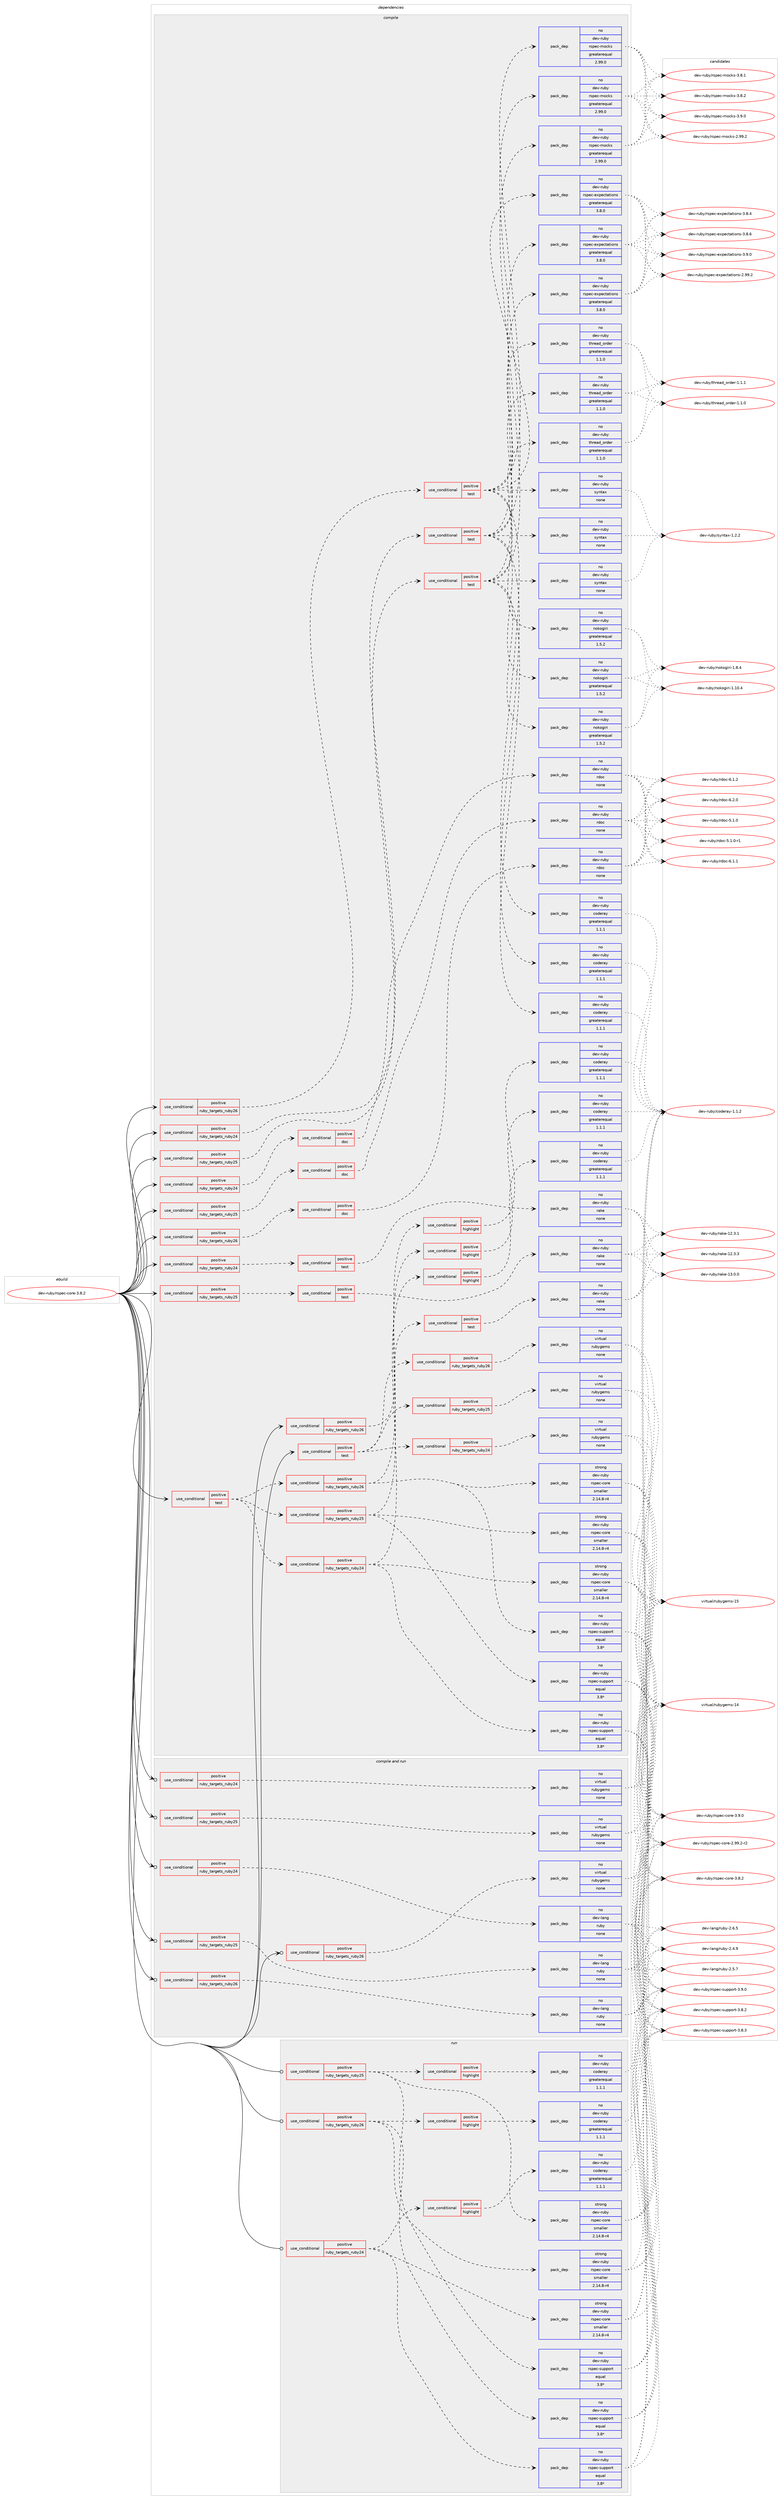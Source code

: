 digraph prolog {

# *************
# Graph options
# *************

newrank=true;
concentrate=true;
compound=true;
graph [rankdir=LR,fontname=Helvetica,fontsize=10,ranksep=1.5];#, ranksep=2.5, nodesep=0.2];
edge  [arrowhead=vee];
node  [fontname=Helvetica,fontsize=10];

# **********
# The ebuild
# **********

subgraph cluster_leftcol {
color=gray;
rank=same;
label=<<i>ebuild</i>>;
id [label="dev-ruby/rspec-core-3.8.2", color=red, width=4, href="../dev-ruby/rspec-core-3.8.2.svg"];
}

# ****************
# The dependencies
# ****************

subgraph cluster_midcol {
color=gray;
label=<<i>dependencies</i>>;
subgraph cluster_compile {
fillcolor="#eeeeee";
style=filled;
label=<<i>compile</i>>;
subgraph cond173990 {
dependency707825 [label=<<TABLE BORDER="0" CELLBORDER="1" CELLSPACING="0" CELLPADDING="4"><TR><TD ROWSPAN="3" CELLPADDING="10">use_conditional</TD></TR><TR><TD>positive</TD></TR><TR><TD>ruby_targets_ruby24</TD></TR></TABLE>>, shape=none, color=red];
subgraph cond173991 {
dependency707826 [label=<<TABLE BORDER="0" CELLBORDER="1" CELLSPACING="0" CELLPADDING="4"><TR><TD ROWSPAN="3" CELLPADDING="10">use_conditional</TD></TR><TR><TD>positive</TD></TR><TR><TD>doc</TD></TR></TABLE>>, shape=none, color=red];
subgraph pack521805 {
dependency707827 [label=<<TABLE BORDER="0" CELLBORDER="1" CELLSPACING="0" CELLPADDING="4" WIDTH="220"><TR><TD ROWSPAN="6" CELLPADDING="30">pack_dep</TD></TR><TR><TD WIDTH="110">no</TD></TR><TR><TD>dev-ruby</TD></TR><TR><TD>rdoc</TD></TR><TR><TD>none</TD></TR><TR><TD></TD></TR></TABLE>>, shape=none, color=blue];
}
dependency707826:e -> dependency707827:w [weight=20,style="dashed",arrowhead="vee"];
}
dependency707825:e -> dependency707826:w [weight=20,style="dashed",arrowhead="vee"];
}
id:e -> dependency707825:w [weight=20,style="solid",arrowhead="vee"];
subgraph cond173992 {
dependency707828 [label=<<TABLE BORDER="0" CELLBORDER="1" CELLSPACING="0" CELLPADDING="4"><TR><TD ROWSPAN="3" CELLPADDING="10">use_conditional</TD></TR><TR><TD>positive</TD></TR><TR><TD>ruby_targets_ruby24</TD></TR></TABLE>>, shape=none, color=red];
subgraph cond173993 {
dependency707829 [label=<<TABLE BORDER="0" CELLBORDER="1" CELLSPACING="0" CELLPADDING="4"><TR><TD ROWSPAN="3" CELLPADDING="10">use_conditional</TD></TR><TR><TD>positive</TD></TR><TR><TD>test</TD></TR></TABLE>>, shape=none, color=red];
subgraph pack521806 {
dependency707830 [label=<<TABLE BORDER="0" CELLBORDER="1" CELLSPACING="0" CELLPADDING="4" WIDTH="220"><TR><TD ROWSPAN="6" CELLPADDING="30">pack_dep</TD></TR><TR><TD WIDTH="110">no</TD></TR><TR><TD>dev-ruby</TD></TR><TR><TD>nokogiri</TD></TR><TR><TD>greaterequal</TD></TR><TR><TD>1.5.2</TD></TR></TABLE>>, shape=none, color=blue];
}
dependency707829:e -> dependency707830:w [weight=20,style="dashed",arrowhead="vee"];
subgraph pack521807 {
dependency707831 [label=<<TABLE BORDER="0" CELLBORDER="1" CELLSPACING="0" CELLPADDING="4" WIDTH="220"><TR><TD ROWSPAN="6" CELLPADDING="30">pack_dep</TD></TR><TR><TD WIDTH="110">no</TD></TR><TR><TD>dev-ruby</TD></TR><TR><TD>coderay</TD></TR><TR><TD>greaterequal</TD></TR><TR><TD>1.1.1</TD></TR></TABLE>>, shape=none, color=blue];
}
dependency707829:e -> dependency707831:w [weight=20,style="dashed",arrowhead="vee"];
subgraph pack521808 {
dependency707832 [label=<<TABLE BORDER="0" CELLBORDER="1" CELLSPACING="0" CELLPADDING="4" WIDTH="220"><TR><TD ROWSPAN="6" CELLPADDING="30">pack_dep</TD></TR><TR><TD WIDTH="110">no</TD></TR><TR><TD>dev-ruby</TD></TR><TR><TD>syntax</TD></TR><TR><TD>none</TD></TR><TR><TD></TD></TR></TABLE>>, shape=none, color=blue];
}
dependency707829:e -> dependency707832:w [weight=20,style="dashed",arrowhead="vee"];
subgraph pack521809 {
dependency707833 [label=<<TABLE BORDER="0" CELLBORDER="1" CELLSPACING="0" CELLPADDING="4" WIDTH="220"><TR><TD ROWSPAN="6" CELLPADDING="30">pack_dep</TD></TR><TR><TD WIDTH="110">no</TD></TR><TR><TD>dev-ruby</TD></TR><TR><TD>thread_order</TD></TR><TR><TD>greaterequal</TD></TR><TR><TD>1.1.0</TD></TR></TABLE>>, shape=none, color=blue];
}
dependency707829:e -> dependency707833:w [weight=20,style="dashed",arrowhead="vee"];
subgraph pack521810 {
dependency707834 [label=<<TABLE BORDER="0" CELLBORDER="1" CELLSPACING="0" CELLPADDING="4" WIDTH="220"><TR><TD ROWSPAN="6" CELLPADDING="30">pack_dep</TD></TR><TR><TD WIDTH="110">no</TD></TR><TR><TD>dev-ruby</TD></TR><TR><TD>rspec-expectations</TD></TR><TR><TD>greaterequal</TD></TR><TR><TD>3.8.0</TD></TR></TABLE>>, shape=none, color=blue];
}
dependency707829:e -> dependency707834:w [weight=20,style="dashed",arrowhead="vee"];
subgraph pack521811 {
dependency707835 [label=<<TABLE BORDER="0" CELLBORDER="1" CELLSPACING="0" CELLPADDING="4" WIDTH="220"><TR><TD ROWSPAN="6" CELLPADDING="30">pack_dep</TD></TR><TR><TD WIDTH="110">no</TD></TR><TR><TD>dev-ruby</TD></TR><TR><TD>rspec-mocks</TD></TR><TR><TD>greaterequal</TD></TR><TR><TD>2.99.0</TD></TR></TABLE>>, shape=none, color=blue];
}
dependency707829:e -> dependency707835:w [weight=20,style="dashed",arrowhead="vee"];
}
dependency707828:e -> dependency707829:w [weight=20,style="dashed",arrowhead="vee"];
}
id:e -> dependency707828:w [weight=20,style="solid",arrowhead="vee"];
subgraph cond173994 {
dependency707836 [label=<<TABLE BORDER="0" CELLBORDER="1" CELLSPACING="0" CELLPADDING="4"><TR><TD ROWSPAN="3" CELLPADDING="10">use_conditional</TD></TR><TR><TD>positive</TD></TR><TR><TD>ruby_targets_ruby24</TD></TR></TABLE>>, shape=none, color=red];
subgraph cond173995 {
dependency707837 [label=<<TABLE BORDER="0" CELLBORDER="1" CELLSPACING="0" CELLPADDING="4"><TR><TD ROWSPAN="3" CELLPADDING="10">use_conditional</TD></TR><TR><TD>positive</TD></TR><TR><TD>test</TD></TR></TABLE>>, shape=none, color=red];
subgraph pack521812 {
dependency707838 [label=<<TABLE BORDER="0" CELLBORDER="1" CELLSPACING="0" CELLPADDING="4" WIDTH="220"><TR><TD ROWSPAN="6" CELLPADDING="30">pack_dep</TD></TR><TR><TD WIDTH="110">no</TD></TR><TR><TD>dev-ruby</TD></TR><TR><TD>rake</TD></TR><TR><TD>none</TD></TR><TR><TD></TD></TR></TABLE>>, shape=none, color=blue];
}
dependency707837:e -> dependency707838:w [weight=20,style="dashed",arrowhead="vee"];
}
dependency707836:e -> dependency707837:w [weight=20,style="dashed",arrowhead="vee"];
}
id:e -> dependency707836:w [weight=20,style="solid",arrowhead="vee"];
subgraph cond173996 {
dependency707839 [label=<<TABLE BORDER="0" CELLBORDER="1" CELLSPACING="0" CELLPADDING="4"><TR><TD ROWSPAN="3" CELLPADDING="10">use_conditional</TD></TR><TR><TD>positive</TD></TR><TR><TD>ruby_targets_ruby25</TD></TR></TABLE>>, shape=none, color=red];
subgraph cond173997 {
dependency707840 [label=<<TABLE BORDER="0" CELLBORDER="1" CELLSPACING="0" CELLPADDING="4"><TR><TD ROWSPAN="3" CELLPADDING="10">use_conditional</TD></TR><TR><TD>positive</TD></TR><TR><TD>doc</TD></TR></TABLE>>, shape=none, color=red];
subgraph pack521813 {
dependency707841 [label=<<TABLE BORDER="0" CELLBORDER="1" CELLSPACING="0" CELLPADDING="4" WIDTH="220"><TR><TD ROWSPAN="6" CELLPADDING="30">pack_dep</TD></TR><TR><TD WIDTH="110">no</TD></TR><TR><TD>dev-ruby</TD></TR><TR><TD>rdoc</TD></TR><TR><TD>none</TD></TR><TR><TD></TD></TR></TABLE>>, shape=none, color=blue];
}
dependency707840:e -> dependency707841:w [weight=20,style="dashed",arrowhead="vee"];
}
dependency707839:e -> dependency707840:w [weight=20,style="dashed",arrowhead="vee"];
}
id:e -> dependency707839:w [weight=20,style="solid",arrowhead="vee"];
subgraph cond173998 {
dependency707842 [label=<<TABLE BORDER="0" CELLBORDER="1" CELLSPACING="0" CELLPADDING="4"><TR><TD ROWSPAN="3" CELLPADDING="10">use_conditional</TD></TR><TR><TD>positive</TD></TR><TR><TD>ruby_targets_ruby25</TD></TR></TABLE>>, shape=none, color=red];
subgraph cond173999 {
dependency707843 [label=<<TABLE BORDER="0" CELLBORDER="1" CELLSPACING="0" CELLPADDING="4"><TR><TD ROWSPAN="3" CELLPADDING="10">use_conditional</TD></TR><TR><TD>positive</TD></TR><TR><TD>test</TD></TR></TABLE>>, shape=none, color=red];
subgraph pack521814 {
dependency707844 [label=<<TABLE BORDER="0" CELLBORDER="1" CELLSPACING="0" CELLPADDING="4" WIDTH="220"><TR><TD ROWSPAN="6" CELLPADDING="30">pack_dep</TD></TR><TR><TD WIDTH="110">no</TD></TR><TR><TD>dev-ruby</TD></TR><TR><TD>nokogiri</TD></TR><TR><TD>greaterequal</TD></TR><TR><TD>1.5.2</TD></TR></TABLE>>, shape=none, color=blue];
}
dependency707843:e -> dependency707844:w [weight=20,style="dashed",arrowhead="vee"];
subgraph pack521815 {
dependency707845 [label=<<TABLE BORDER="0" CELLBORDER="1" CELLSPACING="0" CELLPADDING="4" WIDTH="220"><TR><TD ROWSPAN="6" CELLPADDING="30">pack_dep</TD></TR><TR><TD WIDTH="110">no</TD></TR><TR><TD>dev-ruby</TD></TR><TR><TD>coderay</TD></TR><TR><TD>greaterequal</TD></TR><TR><TD>1.1.1</TD></TR></TABLE>>, shape=none, color=blue];
}
dependency707843:e -> dependency707845:w [weight=20,style="dashed",arrowhead="vee"];
subgraph pack521816 {
dependency707846 [label=<<TABLE BORDER="0" CELLBORDER="1" CELLSPACING="0" CELLPADDING="4" WIDTH="220"><TR><TD ROWSPAN="6" CELLPADDING="30">pack_dep</TD></TR><TR><TD WIDTH="110">no</TD></TR><TR><TD>dev-ruby</TD></TR><TR><TD>syntax</TD></TR><TR><TD>none</TD></TR><TR><TD></TD></TR></TABLE>>, shape=none, color=blue];
}
dependency707843:e -> dependency707846:w [weight=20,style="dashed",arrowhead="vee"];
subgraph pack521817 {
dependency707847 [label=<<TABLE BORDER="0" CELLBORDER="1" CELLSPACING="0" CELLPADDING="4" WIDTH="220"><TR><TD ROWSPAN="6" CELLPADDING="30">pack_dep</TD></TR><TR><TD WIDTH="110">no</TD></TR><TR><TD>dev-ruby</TD></TR><TR><TD>thread_order</TD></TR><TR><TD>greaterequal</TD></TR><TR><TD>1.1.0</TD></TR></TABLE>>, shape=none, color=blue];
}
dependency707843:e -> dependency707847:w [weight=20,style="dashed",arrowhead="vee"];
subgraph pack521818 {
dependency707848 [label=<<TABLE BORDER="0" CELLBORDER="1" CELLSPACING="0" CELLPADDING="4" WIDTH="220"><TR><TD ROWSPAN="6" CELLPADDING="30">pack_dep</TD></TR><TR><TD WIDTH="110">no</TD></TR><TR><TD>dev-ruby</TD></TR><TR><TD>rspec-expectations</TD></TR><TR><TD>greaterequal</TD></TR><TR><TD>3.8.0</TD></TR></TABLE>>, shape=none, color=blue];
}
dependency707843:e -> dependency707848:w [weight=20,style="dashed",arrowhead="vee"];
subgraph pack521819 {
dependency707849 [label=<<TABLE BORDER="0" CELLBORDER="1" CELLSPACING="0" CELLPADDING="4" WIDTH="220"><TR><TD ROWSPAN="6" CELLPADDING="30">pack_dep</TD></TR><TR><TD WIDTH="110">no</TD></TR><TR><TD>dev-ruby</TD></TR><TR><TD>rspec-mocks</TD></TR><TR><TD>greaterequal</TD></TR><TR><TD>2.99.0</TD></TR></TABLE>>, shape=none, color=blue];
}
dependency707843:e -> dependency707849:w [weight=20,style="dashed",arrowhead="vee"];
}
dependency707842:e -> dependency707843:w [weight=20,style="dashed",arrowhead="vee"];
}
id:e -> dependency707842:w [weight=20,style="solid",arrowhead="vee"];
subgraph cond174000 {
dependency707850 [label=<<TABLE BORDER="0" CELLBORDER="1" CELLSPACING="0" CELLPADDING="4"><TR><TD ROWSPAN="3" CELLPADDING="10">use_conditional</TD></TR><TR><TD>positive</TD></TR><TR><TD>ruby_targets_ruby25</TD></TR></TABLE>>, shape=none, color=red];
subgraph cond174001 {
dependency707851 [label=<<TABLE BORDER="0" CELLBORDER="1" CELLSPACING="0" CELLPADDING="4"><TR><TD ROWSPAN="3" CELLPADDING="10">use_conditional</TD></TR><TR><TD>positive</TD></TR><TR><TD>test</TD></TR></TABLE>>, shape=none, color=red];
subgraph pack521820 {
dependency707852 [label=<<TABLE BORDER="0" CELLBORDER="1" CELLSPACING="0" CELLPADDING="4" WIDTH="220"><TR><TD ROWSPAN="6" CELLPADDING="30">pack_dep</TD></TR><TR><TD WIDTH="110">no</TD></TR><TR><TD>dev-ruby</TD></TR><TR><TD>rake</TD></TR><TR><TD>none</TD></TR><TR><TD></TD></TR></TABLE>>, shape=none, color=blue];
}
dependency707851:e -> dependency707852:w [weight=20,style="dashed",arrowhead="vee"];
}
dependency707850:e -> dependency707851:w [weight=20,style="dashed",arrowhead="vee"];
}
id:e -> dependency707850:w [weight=20,style="solid",arrowhead="vee"];
subgraph cond174002 {
dependency707853 [label=<<TABLE BORDER="0" CELLBORDER="1" CELLSPACING="0" CELLPADDING="4"><TR><TD ROWSPAN="3" CELLPADDING="10">use_conditional</TD></TR><TR><TD>positive</TD></TR><TR><TD>ruby_targets_ruby26</TD></TR></TABLE>>, shape=none, color=red];
subgraph cond174003 {
dependency707854 [label=<<TABLE BORDER="0" CELLBORDER="1" CELLSPACING="0" CELLPADDING="4"><TR><TD ROWSPAN="3" CELLPADDING="10">use_conditional</TD></TR><TR><TD>positive</TD></TR><TR><TD>doc</TD></TR></TABLE>>, shape=none, color=red];
subgraph pack521821 {
dependency707855 [label=<<TABLE BORDER="0" CELLBORDER="1" CELLSPACING="0" CELLPADDING="4" WIDTH="220"><TR><TD ROWSPAN="6" CELLPADDING="30">pack_dep</TD></TR><TR><TD WIDTH="110">no</TD></TR><TR><TD>dev-ruby</TD></TR><TR><TD>rdoc</TD></TR><TR><TD>none</TD></TR><TR><TD></TD></TR></TABLE>>, shape=none, color=blue];
}
dependency707854:e -> dependency707855:w [weight=20,style="dashed",arrowhead="vee"];
}
dependency707853:e -> dependency707854:w [weight=20,style="dashed",arrowhead="vee"];
}
id:e -> dependency707853:w [weight=20,style="solid",arrowhead="vee"];
subgraph cond174004 {
dependency707856 [label=<<TABLE BORDER="0" CELLBORDER="1" CELLSPACING="0" CELLPADDING="4"><TR><TD ROWSPAN="3" CELLPADDING="10">use_conditional</TD></TR><TR><TD>positive</TD></TR><TR><TD>ruby_targets_ruby26</TD></TR></TABLE>>, shape=none, color=red];
subgraph cond174005 {
dependency707857 [label=<<TABLE BORDER="0" CELLBORDER="1" CELLSPACING="0" CELLPADDING="4"><TR><TD ROWSPAN="3" CELLPADDING="10">use_conditional</TD></TR><TR><TD>positive</TD></TR><TR><TD>test</TD></TR></TABLE>>, shape=none, color=red];
subgraph pack521822 {
dependency707858 [label=<<TABLE BORDER="0" CELLBORDER="1" CELLSPACING="0" CELLPADDING="4" WIDTH="220"><TR><TD ROWSPAN="6" CELLPADDING="30">pack_dep</TD></TR><TR><TD WIDTH="110">no</TD></TR><TR><TD>dev-ruby</TD></TR><TR><TD>nokogiri</TD></TR><TR><TD>greaterequal</TD></TR><TR><TD>1.5.2</TD></TR></TABLE>>, shape=none, color=blue];
}
dependency707857:e -> dependency707858:w [weight=20,style="dashed",arrowhead="vee"];
subgraph pack521823 {
dependency707859 [label=<<TABLE BORDER="0" CELLBORDER="1" CELLSPACING="0" CELLPADDING="4" WIDTH="220"><TR><TD ROWSPAN="6" CELLPADDING="30">pack_dep</TD></TR><TR><TD WIDTH="110">no</TD></TR><TR><TD>dev-ruby</TD></TR><TR><TD>coderay</TD></TR><TR><TD>greaterequal</TD></TR><TR><TD>1.1.1</TD></TR></TABLE>>, shape=none, color=blue];
}
dependency707857:e -> dependency707859:w [weight=20,style="dashed",arrowhead="vee"];
subgraph pack521824 {
dependency707860 [label=<<TABLE BORDER="0" CELLBORDER="1" CELLSPACING="0" CELLPADDING="4" WIDTH="220"><TR><TD ROWSPAN="6" CELLPADDING="30">pack_dep</TD></TR><TR><TD WIDTH="110">no</TD></TR><TR><TD>dev-ruby</TD></TR><TR><TD>syntax</TD></TR><TR><TD>none</TD></TR><TR><TD></TD></TR></TABLE>>, shape=none, color=blue];
}
dependency707857:e -> dependency707860:w [weight=20,style="dashed",arrowhead="vee"];
subgraph pack521825 {
dependency707861 [label=<<TABLE BORDER="0" CELLBORDER="1" CELLSPACING="0" CELLPADDING="4" WIDTH="220"><TR><TD ROWSPAN="6" CELLPADDING="30">pack_dep</TD></TR><TR><TD WIDTH="110">no</TD></TR><TR><TD>dev-ruby</TD></TR><TR><TD>thread_order</TD></TR><TR><TD>greaterequal</TD></TR><TR><TD>1.1.0</TD></TR></TABLE>>, shape=none, color=blue];
}
dependency707857:e -> dependency707861:w [weight=20,style="dashed",arrowhead="vee"];
subgraph pack521826 {
dependency707862 [label=<<TABLE BORDER="0" CELLBORDER="1" CELLSPACING="0" CELLPADDING="4" WIDTH="220"><TR><TD ROWSPAN="6" CELLPADDING="30">pack_dep</TD></TR><TR><TD WIDTH="110">no</TD></TR><TR><TD>dev-ruby</TD></TR><TR><TD>rspec-expectations</TD></TR><TR><TD>greaterequal</TD></TR><TR><TD>3.8.0</TD></TR></TABLE>>, shape=none, color=blue];
}
dependency707857:e -> dependency707862:w [weight=20,style="dashed",arrowhead="vee"];
subgraph pack521827 {
dependency707863 [label=<<TABLE BORDER="0" CELLBORDER="1" CELLSPACING="0" CELLPADDING="4" WIDTH="220"><TR><TD ROWSPAN="6" CELLPADDING="30">pack_dep</TD></TR><TR><TD WIDTH="110">no</TD></TR><TR><TD>dev-ruby</TD></TR><TR><TD>rspec-mocks</TD></TR><TR><TD>greaterequal</TD></TR><TR><TD>2.99.0</TD></TR></TABLE>>, shape=none, color=blue];
}
dependency707857:e -> dependency707863:w [weight=20,style="dashed",arrowhead="vee"];
}
dependency707856:e -> dependency707857:w [weight=20,style="dashed",arrowhead="vee"];
}
id:e -> dependency707856:w [weight=20,style="solid",arrowhead="vee"];
subgraph cond174006 {
dependency707864 [label=<<TABLE BORDER="0" CELLBORDER="1" CELLSPACING="0" CELLPADDING="4"><TR><TD ROWSPAN="3" CELLPADDING="10">use_conditional</TD></TR><TR><TD>positive</TD></TR><TR><TD>ruby_targets_ruby26</TD></TR></TABLE>>, shape=none, color=red];
subgraph cond174007 {
dependency707865 [label=<<TABLE BORDER="0" CELLBORDER="1" CELLSPACING="0" CELLPADDING="4"><TR><TD ROWSPAN="3" CELLPADDING="10">use_conditional</TD></TR><TR><TD>positive</TD></TR><TR><TD>test</TD></TR></TABLE>>, shape=none, color=red];
subgraph pack521828 {
dependency707866 [label=<<TABLE BORDER="0" CELLBORDER="1" CELLSPACING="0" CELLPADDING="4" WIDTH="220"><TR><TD ROWSPAN="6" CELLPADDING="30">pack_dep</TD></TR><TR><TD WIDTH="110">no</TD></TR><TR><TD>dev-ruby</TD></TR><TR><TD>rake</TD></TR><TR><TD>none</TD></TR><TR><TD></TD></TR></TABLE>>, shape=none, color=blue];
}
dependency707865:e -> dependency707866:w [weight=20,style="dashed",arrowhead="vee"];
}
dependency707864:e -> dependency707865:w [weight=20,style="dashed",arrowhead="vee"];
}
id:e -> dependency707864:w [weight=20,style="solid",arrowhead="vee"];
subgraph cond174008 {
dependency707867 [label=<<TABLE BORDER="0" CELLBORDER="1" CELLSPACING="0" CELLPADDING="4"><TR><TD ROWSPAN="3" CELLPADDING="10">use_conditional</TD></TR><TR><TD>positive</TD></TR><TR><TD>test</TD></TR></TABLE>>, shape=none, color=red];
subgraph cond174009 {
dependency707868 [label=<<TABLE BORDER="0" CELLBORDER="1" CELLSPACING="0" CELLPADDING="4"><TR><TD ROWSPAN="3" CELLPADDING="10">use_conditional</TD></TR><TR><TD>positive</TD></TR><TR><TD>ruby_targets_ruby24</TD></TR></TABLE>>, shape=none, color=red];
subgraph pack521829 {
dependency707869 [label=<<TABLE BORDER="0" CELLBORDER="1" CELLSPACING="0" CELLPADDING="4" WIDTH="220"><TR><TD ROWSPAN="6" CELLPADDING="30">pack_dep</TD></TR><TR><TD WIDTH="110">no</TD></TR><TR><TD>dev-ruby</TD></TR><TR><TD>rspec-support</TD></TR><TR><TD>equal</TD></TR><TR><TD>3.8*</TD></TR></TABLE>>, shape=none, color=blue];
}
dependency707868:e -> dependency707869:w [weight=20,style="dashed",arrowhead="vee"];
subgraph pack521830 {
dependency707870 [label=<<TABLE BORDER="0" CELLBORDER="1" CELLSPACING="0" CELLPADDING="4" WIDTH="220"><TR><TD ROWSPAN="6" CELLPADDING="30">pack_dep</TD></TR><TR><TD WIDTH="110">strong</TD></TR><TR><TD>dev-ruby</TD></TR><TR><TD>rspec-core</TD></TR><TR><TD>smaller</TD></TR><TR><TD>2.14.8-r4</TD></TR></TABLE>>, shape=none, color=blue];
}
dependency707868:e -> dependency707870:w [weight=20,style="dashed",arrowhead="vee"];
subgraph cond174010 {
dependency707871 [label=<<TABLE BORDER="0" CELLBORDER="1" CELLSPACING="0" CELLPADDING="4"><TR><TD ROWSPAN="3" CELLPADDING="10">use_conditional</TD></TR><TR><TD>positive</TD></TR><TR><TD>highlight</TD></TR></TABLE>>, shape=none, color=red];
subgraph pack521831 {
dependency707872 [label=<<TABLE BORDER="0" CELLBORDER="1" CELLSPACING="0" CELLPADDING="4" WIDTH="220"><TR><TD ROWSPAN="6" CELLPADDING="30">pack_dep</TD></TR><TR><TD WIDTH="110">no</TD></TR><TR><TD>dev-ruby</TD></TR><TR><TD>coderay</TD></TR><TR><TD>greaterequal</TD></TR><TR><TD>1.1.1</TD></TR></TABLE>>, shape=none, color=blue];
}
dependency707871:e -> dependency707872:w [weight=20,style="dashed",arrowhead="vee"];
}
dependency707868:e -> dependency707871:w [weight=20,style="dashed",arrowhead="vee"];
}
dependency707867:e -> dependency707868:w [weight=20,style="dashed",arrowhead="vee"];
subgraph cond174011 {
dependency707873 [label=<<TABLE BORDER="0" CELLBORDER="1" CELLSPACING="0" CELLPADDING="4"><TR><TD ROWSPAN="3" CELLPADDING="10">use_conditional</TD></TR><TR><TD>positive</TD></TR><TR><TD>ruby_targets_ruby25</TD></TR></TABLE>>, shape=none, color=red];
subgraph pack521832 {
dependency707874 [label=<<TABLE BORDER="0" CELLBORDER="1" CELLSPACING="0" CELLPADDING="4" WIDTH="220"><TR><TD ROWSPAN="6" CELLPADDING="30">pack_dep</TD></TR><TR><TD WIDTH="110">no</TD></TR><TR><TD>dev-ruby</TD></TR><TR><TD>rspec-support</TD></TR><TR><TD>equal</TD></TR><TR><TD>3.8*</TD></TR></TABLE>>, shape=none, color=blue];
}
dependency707873:e -> dependency707874:w [weight=20,style="dashed",arrowhead="vee"];
subgraph pack521833 {
dependency707875 [label=<<TABLE BORDER="0" CELLBORDER="1" CELLSPACING="0" CELLPADDING="4" WIDTH="220"><TR><TD ROWSPAN="6" CELLPADDING="30">pack_dep</TD></TR><TR><TD WIDTH="110">strong</TD></TR><TR><TD>dev-ruby</TD></TR><TR><TD>rspec-core</TD></TR><TR><TD>smaller</TD></TR><TR><TD>2.14.8-r4</TD></TR></TABLE>>, shape=none, color=blue];
}
dependency707873:e -> dependency707875:w [weight=20,style="dashed",arrowhead="vee"];
subgraph cond174012 {
dependency707876 [label=<<TABLE BORDER="0" CELLBORDER="1" CELLSPACING="0" CELLPADDING="4"><TR><TD ROWSPAN="3" CELLPADDING="10">use_conditional</TD></TR><TR><TD>positive</TD></TR><TR><TD>highlight</TD></TR></TABLE>>, shape=none, color=red];
subgraph pack521834 {
dependency707877 [label=<<TABLE BORDER="0" CELLBORDER="1" CELLSPACING="0" CELLPADDING="4" WIDTH="220"><TR><TD ROWSPAN="6" CELLPADDING="30">pack_dep</TD></TR><TR><TD WIDTH="110">no</TD></TR><TR><TD>dev-ruby</TD></TR><TR><TD>coderay</TD></TR><TR><TD>greaterequal</TD></TR><TR><TD>1.1.1</TD></TR></TABLE>>, shape=none, color=blue];
}
dependency707876:e -> dependency707877:w [weight=20,style="dashed",arrowhead="vee"];
}
dependency707873:e -> dependency707876:w [weight=20,style="dashed",arrowhead="vee"];
}
dependency707867:e -> dependency707873:w [weight=20,style="dashed",arrowhead="vee"];
subgraph cond174013 {
dependency707878 [label=<<TABLE BORDER="0" CELLBORDER="1" CELLSPACING="0" CELLPADDING="4"><TR><TD ROWSPAN="3" CELLPADDING="10">use_conditional</TD></TR><TR><TD>positive</TD></TR><TR><TD>ruby_targets_ruby26</TD></TR></TABLE>>, shape=none, color=red];
subgraph pack521835 {
dependency707879 [label=<<TABLE BORDER="0" CELLBORDER="1" CELLSPACING="0" CELLPADDING="4" WIDTH="220"><TR><TD ROWSPAN="6" CELLPADDING="30">pack_dep</TD></TR><TR><TD WIDTH="110">no</TD></TR><TR><TD>dev-ruby</TD></TR><TR><TD>rspec-support</TD></TR><TR><TD>equal</TD></TR><TR><TD>3.8*</TD></TR></TABLE>>, shape=none, color=blue];
}
dependency707878:e -> dependency707879:w [weight=20,style="dashed",arrowhead="vee"];
subgraph pack521836 {
dependency707880 [label=<<TABLE BORDER="0" CELLBORDER="1" CELLSPACING="0" CELLPADDING="4" WIDTH="220"><TR><TD ROWSPAN="6" CELLPADDING="30">pack_dep</TD></TR><TR><TD WIDTH="110">strong</TD></TR><TR><TD>dev-ruby</TD></TR><TR><TD>rspec-core</TD></TR><TR><TD>smaller</TD></TR><TR><TD>2.14.8-r4</TD></TR></TABLE>>, shape=none, color=blue];
}
dependency707878:e -> dependency707880:w [weight=20,style="dashed",arrowhead="vee"];
subgraph cond174014 {
dependency707881 [label=<<TABLE BORDER="0" CELLBORDER="1" CELLSPACING="0" CELLPADDING="4"><TR><TD ROWSPAN="3" CELLPADDING="10">use_conditional</TD></TR><TR><TD>positive</TD></TR><TR><TD>highlight</TD></TR></TABLE>>, shape=none, color=red];
subgraph pack521837 {
dependency707882 [label=<<TABLE BORDER="0" CELLBORDER="1" CELLSPACING="0" CELLPADDING="4" WIDTH="220"><TR><TD ROWSPAN="6" CELLPADDING="30">pack_dep</TD></TR><TR><TD WIDTH="110">no</TD></TR><TR><TD>dev-ruby</TD></TR><TR><TD>coderay</TD></TR><TR><TD>greaterequal</TD></TR><TR><TD>1.1.1</TD></TR></TABLE>>, shape=none, color=blue];
}
dependency707881:e -> dependency707882:w [weight=20,style="dashed",arrowhead="vee"];
}
dependency707878:e -> dependency707881:w [weight=20,style="dashed",arrowhead="vee"];
}
dependency707867:e -> dependency707878:w [weight=20,style="dashed",arrowhead="vee"];
}
id:e -> dependency707867:w [weight=20,style="solid",arrowhead="vee"];
subgraph cond174015 {
dependency707883 [label=<<TABLE BORDER="0" CELLBORDER="1" CELLSPACING="0" CELLPADDING="4"><TR><TD ROWSPAN="3" CELLPADDING="10">use_conditional</TD></TR><TR><TD>positive</TD></TR><TR><TD>test</TD></TR></TABLE>>, shape=none, color=red];
subgraph cond174016 {
dependency707884 [label=<<TABLE BORDER="0" CELLBORDER="1" CELLSPACING="0" CELLPADDING="4"><TR><TD ROWSPAN="3" CELLPADDING="10">use_conditional</TD></TR><TR><TD>positive</TD></TR><TR><TD>ruby_targets_ruby24</TD></TR></TABLE>>, shape=none, color=red];
subgraph pack521838 {
dependency707885 [label=<<TABLE BORDER="0" CELLBORDER="1" CELLSPACING="0" CELLPADDING="4" WIDTH="220"><TR><TD ROWSPAN="6" CELLPADDING="30">pack_dep</TD></TR><TR><TD WIDTH="110">no</TD></TR><TR><TD>virtual</TD></TR><TR><TD>rubygems</TD></TR><TR><TD>none</TD></TR><TR><TD></TD></TR></TABLE>>, shape=none, color=blue];
}
dependency707884:e -> dependency707885:w [weight=20,style="dashed",arrowhead="vee"];
}
dependency707883:e -> dependency707884:w [weight=20,style="dashed",arrowhead="vee"];
subgraph cond174017 {
dependency707886 [label=<<TABLE BORDER="0" CELLBORDER="1" CELLSPACING="0" CELLPADDING="4"><TR><TD ROWSPAN="3" CELLPADDING="10">use_conditional</TD></TR><TR><TD>positive</TD></TR><TR><TD>ruby_targets_ruby25</TD></TR></TABLE>>, shape=none, color=red];
subgraph pack521839 {
dependency707887 [label=<<TABLE BORDER="0" CELLBORDER="1" CELLSPACING="0" CELLPADDING="4" WIDTH="220"><TR><TD ROWSPAN="6" CELLPADDING="30">pack_dep</TD></TR><TR><TD WIDTH="110">no</TD></TR><TR><TD>virtual</TD></TR><TR><TD>rubygems</TD></TR><TR><TD>none</TD></TR><TR><TD></TD></TR></TABLE>>, shape=none, color=blue];
}
dependency707886:e -> dependency707887:w [weight=20,style="dashed",arrowhead="vee"];
}
dependency707883:e -> dependency707886:w [weight=20,style="dashed",arrowhead="vee"];
subgraph cond174018 {
dependency707888 [label=<<TABLE BORDER="0" CELLBORDER="1" CELLSPACING="0" CELLPADDING="4"><TR><TD ROWSPAN="3" CELLPADDING="10">use_conditional</TD></TR><TR><TD>positive</TD></TR><TR><TD>ruby_targets_ruby26</TD></TR></TABLE>>, shape=none, color=red];
subgraph pack521840 {
dependency707889 [label=<<TABLE BORDER="0" CELLBORDER="1" CELLSPACING="0" CELLPADDING="4" WIDTH="220"><TR><TD ROWSPAN="6" CELLPADDING="30">pack_dep</TD></TR><TR><TD WIDTH="110">no</TD></TR><TR><TD>virtual</TD></TR><TR><TD>rubygems</TD></TR><TR><TD>none</TD></TR><TR><TD></TD></TR></TABLE>>, shape=none, color=blue];
}
dependency707888:e -> dependency707889:w [weight=20,style="dashed",arrowhead="vee"];
}
dependency707883:e -> dependency707888:w [weight=20,style="dashed",arrowhead="vee"];
}
id:e -> dependency707883:w [weight=20,style="solid",arrowhead="vee"];
}
subgraph cluster_compileandrun {
fillcolor="#eeeeee";
style=filled;
label=<<i>compile and run</i>>;
subgraph cond174019 {
dependency707890 [label=<<TABLE BORDER="0" CELLBORDER="1" CELLSPACING="0" CELLPADDING="4"><TR><TD ROWSPAN="3" CELLPADDING="10">use_conditional</TD></TR><TR><TD>positive</TD></TR><TR><TD>ruby_targets_ruby24</TD></TR></TABLE>>, shape=none, color=red];
subgraph pack521841 {
dependency707891 [label=<<TABLE BORDER="0" CELLBORDER="1" CELLSPACING="0" CELLPADDING="4" WIDTH="220"><TR><TD ROWSPAN="6" CELLPADDING="30">pack_dep</TD></TR><TR><TD WIDTH="110">no</TD></TR><TR><TD>dev-lang</TD></TR><TR><TD>ruby</TD></TR><TR><TD>none</TD></TR><TR><TD></TD></TR></TABLE>>, shape=none, color=blue];
}
dependency707890:e -> dependency707891:w [weight=20,style="dashed",arrowhead="vee"];
}
id:e -> dependency707890:w [weight=20,style="solid",arrowhead="odotvee"];
subgraph cond174020 {
dependency707892 [label=<<TABLE BORDER="0" CELLBORDER="1" CELLSPACING="0" CELLPADDING="4"><TR><TD ROWSPAN="3" CELLPADDING="10">use_conditional</TD></TR><TR><TD>positive</TD></TR><TR><TD>ruby_targets_ruby24</TD></TR></TABLE>>, shape=none, color=red];
subgraph pack521842 {
dependency707893 [label=<<TABLE BORDER="0" CELLBORDER="1" CELLSPACING="0" CELLPADDING="4" WIDTH="220"><TR><TD ROWSPAN="6" CELLPADDING="30">pack_dep</TD></TR><TR><TD WIDTH="110">no</TD></TR><TR><TD>virtual</TD></TR><TR><TD>rubygems</TD></TR><TR><TD>none</TD></TR><TR><TD></TD></TR></TABLE>>, shape=none, color=blue];
}
dependency707892:e -> dependency707893:w [weight=20,style="dashed",arrowhead="vee"];
}
id:e -> dependency707892:w [weight=20,style="solid",arrowhead="odotvee"];
subgraph cond174021 {
dependency707894 [label=<<TABLE BORDER="0" CELLBORDER="1" CELLSPACING="0" CELLPADDING="4"><TR><TD ROWSPAN="3" CELLPADDING="10">use_conditional</TD></TR><TR><TD>positive</TD></TR><TR><TD>ruby_targets_ruby25</TD></TR></TABLE>>, shape=none, color=red];
subgraph pack521843 {
dependency707895 [label=<<TABLE BORDER="0" CELLBORDER="1" CELLSPACING="0" CELLPADDING="4" WIDTH="220"><TR><TD ROWSPAN="6" CELLPADDING="30">pack_dep</TD></TR><TR><TD WIDTH="110">no</TD></TR><TR><TD>dev-lang</TD></TR><TR><TD>ruby</TD></TR><TR><TD>none</TD></TR><TR><TD></TD></TR></TABLE>>, shape=none, color=blue];
}
dependency707894:e -> dependency707895:w [weight=20,style="dashed",arrowhead="vee"];
}
id:e -> dependency707894:w [weight=20,style="solid",arrowhead="odotvee"];
subgraph cond174022 {
dependency707896 [label=<<TABLE BORDER="0" CELLBORDER="1" CELLSPACING="0" CELLPADDING="4"><TR><TD ROWSPAN="3" CELLPADDING="10">use_conditional</TD></TR><TR><TD>positive</TD></TR><TR><TD>ruby_targets_ruby25</TD></TR></TABLE>>, shape=none, color=red];
subgraph pack521844 {
dependency707897 [label=<<TABLE BORDER="0" CELLBORDER="1" CELLSPACING="0" CELLPADDING="4" WIDTH="220"><TR><TD ROWSPAN="6" CELLPADDING="30">pack_dep</TD></TR><TR><TD WIDTH="110">no</TD></TR><TR><TD>virtual</TD></TR><TR><TD>rubygems</TD></TR><TR><TD>none</TD></TR><TR><TD></TD></TR></TABLE>>, shape=none, color=blue];
}
dependency707896:e -> dependency707897:w [weight=20,style="dashed",arrowhead="vee"];
}
id:e -> dependency707896:w [weight=20,style="solid",arrowhead="odotvee"];
subgraph cond174023 {
dependency707898 [label=<<TABLE BORDER="0" CELLBORDER="1" CELLSPACING="0" CELLPADDING="4"><TR><TD ROWSPAN="3" CELLPADDING="10">use_conditional</TD></TR><TR><TD>positive</TD></TR><TR><TD>ruby_targets_ruby26</TD></TR></TABLE>>, shape=none, color=red];
subgraph pack521845 {
dependency707899 [label=<<TABLE BORDER="0" CELLBORDER="1" CELLSPACING="0" CELLPADDING="4" WIDTH="220"><TR><TD ROWSPAN="6" CELLPADDING="30">pack_dep</TD></TR><TR><TD WIDTH="110">no</TD></TR><TR><TD>dev-lang</TD></TR><TR><TD>ruby</TD></TR><TR><TD>none</TD></TR><TR><TD></TD></TR></TABLE>>, shape=none, color=blue];
}
dependency707898:e -> dependency707899:w [weight=20,style="dashed",arrowhead="vee"];
}
id:e -> dependency707898:w [weight=20,style="solid",arrowhead="odotvee"];
subgraph cond174024 {
dependency707900 [label=<<TABLE BORDER="0" CELLBORDER="1" CELLSPACING="0" CELLPADDING="4"><TR><TD ROWSPAN="3" CELLPADDING="10">use_conditional</TD></TR><TR><TD>positive</TD></TR><TR><TD>ruby_targets_ruby26</TD></TR></TABLE>>, shape=none, color=red];
subgraph pack521846 {
dependency707901 [label=<<TABLE BORDER="0" CELLBORDER="1" CELLSPACING="0" CELLPADDING="4" WIDTH="220"><TR><TD ROWSPAN="6" CELLPADDING="30">pack_dep</TD></TR><TR><TD WIDTH="110">no</TD></TR><TR><TD>virtual</TD></TR><TR><TD>rubygems</TD></TR><TR><TD>none</TD></TR><TR><TD></TD></TR></TABLE>>, shape=none, color=blue];
}
dependency707900:e -> dependency707901:w [weight=20,style="dashed",arrowhead="vee"];
}
id:e -> dependency707900:w [weight=20,style="solid",arrowhead="odotvee"];
}
subgraph cluster_run {
fillcolor="#eeeeee";
style=filled;
label=<<i>run</i>>;
subgraph cond174025 {
dependency707902 [label=<<TABLE BORDER="0" CELLBORDER="1" CELLSPACING="0" CELLPADDING="4"><TR><TD ROWSPAN="3" CELLPADDING="10">use_conditional</TD></TR><TR><TD>positive</TD></TR><TR><TD>ruby_targets_ruby24</TD></TR></TABLE>>, shape=none, color=red];
subgraph pack521847 {
dependency707903 [label=<<TABLE BORDER="0" CELLBORDER="1" CELLSPACING="0" CELLPADDING="4" WIDTH="220"><TR><TD ROWSPAN="6" CELLPADDING="30">pack_dep</TD></TR><TR><TD WIDTH="110">no</TD></TR><TR><TD>dev-ruby</TD></TR><TR><TD>rspec-support</TD></TR><TR><TD>equal</TD></TR><TR><TD>3.8*</TD></TR></TABLE>>, shape=none, color=blue];
}
dependency707902:e -> dependency707903:w [weight=20,style="dashed",arrowhead="vee"];
subgraph pack521848 {
dependency707904 [label=<<TABLE BORDER="0" CELLBORDER="1" CELLSPACING="0" CELLPADDING="4" WIDTH="220"><TR><TD ROWSPAN="6" CELLPADDING="30">pack_dep</TD></TR><TR><TD WIDTH="110">strong</TD></TR><TR><TD>dev-ruby</TD></TR><TR><TD>rspec-core</TD></TR><TR><TD>smaller</TD></TR><TR><TD>2.14.8-r4</TD></TR></TABLE>>, shape=none, color=blue];
}
dependency707902:e -> dependency707904:w [weight=20,style="dashed",arrowhead="vee"];
subgraph cond174026 {
dependency707905 [label=<<TABLE BORDER="0" CELLBORDER="1" CELLSPACING="0" CELLPADDING="4"><TR><TD ROWSPAN="3" CELLPADDING="10">use_conditional</TD></TR><TR><TD>positive</TD></TR><TR><TD>highlight</TD></TR></TABLE>>, shape=none, color=red];
subgraph pack521849 {
dependency707906 [label=<<TABLE BORDER="0" CELLBORDER="1" CELLSPACING="0" CELLPADDING="4" WIDTH="220"><TR><TD ROWSPAN="6" CELLPADDING="30">pack_dep</TD></TR><TR><TD WIDTH="110">no</TD></TR><TR><TD>dev-ruby</TD></TR><TR><TD>coderay</TD></TR><TR><TD>greaterequal</TD></TR><TR><TD>1.1.1</TD></TR></TABLE>>, shape=none, color=blue];
}
dependency707905:e -> dependency707906:w [weight=20,style="dashed",arrowhead="vee"];
}
dependency707902:e -> dependency707905:w [weight=20,style="dashed",arrowhead="vee"];
}
id:e -> dependency707902:w [weight=20,style="solid",arrowhead="odot"];
subgraph cond174027 {
dependency707907 [label=<<TABLE BORDER="0" CELLBORDER="1" CELLSPACING="0" CELLPADDING="4"><TR><TD ROWSPAN="3" CELLPADDING="10">use_conditional</TD></TR><TR><TD>positive</TD></TR><TR><TD>ruby_targets_ruby25</TD></TR></TABLE>>, shape=none, color=red];
subgraph pack521850 {
dependency707908 [label=<<TABLE BORDER="0" CELLBORDER="1" CELLSPACING="0" CELLPADDING="4" WIDTH="220"><TR><TD ROWSPAN="6" CELLPADDING="30">pack_dep</TD></TR><TR><TD WIDTH="110">no</TD></TR><TR><TD>dev-ruby</TD></TR><TR><TD>rspec-support</TD></TR><TR><TD>equal</TD></TR><TR><TD>3.8*</TD></TR></TABLE>>, shape=none, color=blue];
}
dependency707907:e -> dependency707908:w [weight=20,style="dashed",arrowhead="vee"];
subgraph pack521851 {
dependency707909 [label=<<TABLE BORDER="0" CELLBORDER="1" CELLSPACING="0" CELLPADDING="4" WIDTH="220"><TR><TD ROWSPAN="6" CELLPADDING="30">pack_dep</TD></TR><TR><TD WIDTH="110">strong</TD></TR><TR><TD>dev-ruby</TD></TR><TR><TD>rspec-core</TD></TR><TR><TD>smaller</TD></TR><TR><TD>2.14.8-r4</TD></TR></TABLE>>, shape=none, color=blue];
}
dependency707907:e -> dependency707909:w [weight=20,style="dashed",arrowhead="vee"];
subgraph cond174028 {
dependency707910 [label=<<TABLE BORDER="0" CELLBORDER="1" CELLSPACING="0" CELLPADDING="4"><TR><TD ROWSPAN="3" CELLPADDING="10">use_conditional</TD></TR><TR><TD>positive</TD></TR><TR><TD>highlight</TD></TR></TABLE>>, shape=none, color=red];
subgraph pack521852 {
dependency707911 [label=<<TABLE BORDER="0" CELLBORDER="1" CELLSPACING="0" CELLPADDING="4" WIDTH="220"><TR><TD ROWSPAN="6" CELLPADDING="30">pack_dep</TD></TR><TR><TD WIDTH="110">no</TD></TR><TR><TD>dev-ruby</TD></TR><TR><TD>coderay</TD></TR><TR><TD>greaterequal</TD></TR><TR><TD>1.1.1</TD></TR></TABLE>>, shape=none, color=blue];
}
dependency707910:e -> dependency707911:w [weight=20,style="dashed",arrowhead="vee"];
}
dependency707907:e -> dependency707910:w [weight=20,style="dashed",arrowhead="vee"];
}
id:e -> dependency707907:w [weight=20,style="solid",arrowhead="odot"];
subgraph cond174029 {
dependency707912 [label=<<TABLE BORDER="0" CELLBORDER="1" CELLSPACING="0" CELLPADDING="4"><TR><TD ROWSPAN="3" CELLPADDING="10">use_conditional</TD></TR><TR><TD>positive</TD></TR><TR><TD>ruby_targets_ruby26</TD></TR></TABLE>>, shape=none, color=red];
subgraph pack521853 {
dependency707913 [label=<<TABLE BORDER="0" CELLBORDER="1" CELLSPACING="0" CELLPADDING="4" WIDTH="220"><TR><TD ROWSPAN="6" CELLPADDING="30">pack_dep</TD></TR><TR><TD WIDTH="110">no</TD></TR><TR><TD>dev-ruby</TD></TR><TR><TD>rspec-support</TD></TR><TR><TD>equal</TD></TR><TR><TD>3.8*</TD></TR></TABLE>>, shape=none, color=blue];
}
dependency707912:e -> dependency707913:w [weight=20,style="dashed",arrowhead="vee"];
subgraph pack521854 {
dependency707914 [label=<<TABLE BORDER="0" CELLBORDER="1" CELLSPACING="0" CELLPADDING="4" WIDTH="220"><TR><TD ROWSPAN="6" CELLPADDING="30">pack_dep</TD></TR><TR><TD WIDTH="110">strong</TD></TR><TR><TD>dev-ruby</TD></TR><TR><TD>rspec-core</TD></TR><TR><TD>smaller</TD></TR><TR><TD>2.14.8-r4</TD></TR></TABLE>>, shape=none, color=blue];
}
dependency707912:e -> dependency707914:w [weight=20,style="dashed",arrowhead="vee"];
subgraph cond174030 {
dependency707915 [label=<<TABLE BORDER="0" CELLBORDER="1" CELLSPACING="0" CELLPADDING="4"><TR><TD ROWSPAN="3" CELLPADDING="10">use_conditional</TD></TR><TR><TD>positive</TD></TR><TR><TD>highlight</TD></TR></TABLE>>, shape=none, color=red];
subgraph pack521855 {
dependency707916 [label=<<TABLE BORDER="0" CELLBORDER="1" CELLSPACING="0" CELLPADDING="4" WIDTH="220"><TR><TD ROWSPAN="6" CELLPADDING="30">pack_dep</TD></TR><TR><TD WIDTH="110">no</TD></TR><TR><TD>dev-ruby</TD></TR><TR><TD>coderay</TD></TR><TR><TD>greaterequal</TD></TR><TR><TD>1.1.1</TD></TR></TABLE>>, shape=none, color=blue];
}
dependency707915:e -> dependency707916:w [weight=20,style="dashed",arrowhead="vee"];
}
dependency707912:e -> dependency707915:w [weight=20,style="dashed",arrowhead="vee"];
}
id:e -> dependency707912:w [weight=20,style="solid",arrowhead="odot"];
}
}

# **************
# The candidates
# **************

subgraph cluster_choices {
rank=same;
color=gray;
label=<<i>candidates</i>>;

subgraph choice521805 {
color=black;
nodesep=1;
choice10010111845114117981214711410011199455346494648 [label="dev-ruby/rdoc-5.1.0", color=red, width=4,href="../dev-ruby/rdoc-5.1.0.svg"];
choice100101118451141179812147114100111994553464946484511449 [label="dev-ruby/rdoc-5.1.0-r1", color=red, width=4,href="../dev-ruby/rdoc-5.1.0-r1.svg"];
choice10010111845114117981214711410011199455446494649 [label="dev-ruby/rdoc-6.1.1", color=red, width=4,href="../dev-ruby/rdoc-6.1.1.svg"];
choice10010111845114117981214711410011199455446494650 [label="dev-ruby/rdoc-6.1.2", color=red, width=4,href="../dev-ruby/rdoc-6.1.2.svg"];
choice10010111845114117981214711410011199455446504648 [label="dev-ruby/rdoc-6.2.0", color=red, width=4,href="../dev-ruby/rdoc-6.2.0.svg"];
dependency707827:e -> choice10010111845114117981214711410011199455346494648:w [style=dotted,weight="100"];
dependency707827:e -> choice100101118451141179812147114100111994553464946484511449:w [style=dotted,weight="100"];
dependency707827:e -> choice10010111845114117981214711410011199455446494649:w [style=dotted,weight="100"];
dependency707827:e -> choice10010111845114117981214711410011199455446494650:w [style=dotted,weight="100"];
dependency707827:e -> choice10010111845114117981214711410011199455446504648:w [style=dotted,weight="100"];
}
subgraph choice521806 {
color=black;
nodesep=1;
choice10010111845114117981214711011110711110310511410545494649484652 [label="dev-ruby/nokogiri-1.10.4", color=red, width=4,href="../dev-ruby/nokogiri-1.10.4.svg"];
choice100101118451141179812147110111107111103105114105454946564652 [label="dev-ruby/nokogiri-1.8.4", color=red, width=4,href="../dev-ruby/nokogiri-1.8.4.svg"];
dependency707830:e -> choice10010111845114117981214711011110711110310511410545494649484652:w [style=dotted,weight="100"];
dependency707830:e -> choice100101118451141179812147110111107111103105114105454946564652:w [style=dotted,weight="100"];
}
subgraph choice521807 {
color=black;
nodesep=1;
choice1001011184511411798121479911110010111497121454946494650 [label="dev-ruby/coderay-1.1.2", color=red, width=4,href="../dev-ruby/coderay-1.1.2.svg"];
dependency707831:e -> choice1001011184511411798121479911110010111497121454946494650:w [style=dotted,weight="100"];
}
subgraph choice521808 {
color=black;
nodesep=1;
choice10010111845114117981214711512111011697120454946504650 [label="dev-ruby/syntax-1.2.2", color=red, width=4,href="../dev-ruby/syntax-1.2.2.svg"];
dependency707832:e -> choice10010111845114117981214711512111011697120454946504650:w [style=dotted,weight="100"];
}
subgraph choice521809 {
color=black;
nodesep=1;
choice1001011184511411798121471161041141019710095111114100101114454946494648 [label="dev-ruby/thread_order-1.1.0", color=red, width=4,href="../dev-ruby/thread_order-1.1.0.svg"];
choice1001011184511411798121471161041141019710095111114100101114454946494649 [label="dev-ruby/thread_order-1.1.1", color=red, width=4,href="../dev-ruby/thread_order-1.1.1.svg"];
dependency707833:e -> choice1001011184511411798121471161041141019710095111114100101114454946494648:w [style=dotted,weight="100"];
dependency707833:e -> choice1001011184511411798121471161041141019710095111114100101114454946494649:w [style=dotted,weight="100"];
}
subgraph choice521810 {
color=black;
nodesep=1;
choice1001011184511411798121471141151121019945101120112101991169711610511111011545504657574650 [label="dev-ruby/rspec-expectations-2.99.2", color=red, width=4,href="../dev-ruby/rspec-expectations-2.99.2.svg"];
choice10010111845114117981214711411511210199451011201121019911697116105111110115455146564652 [label="dev-ruby/rspec-expectations-3.8.4", color=red, width=4,href="../dev-ruby/rspec-expectations-3.8.4.svg"];
choice10010111845114117981214711411511210199451011201121019911697116105111110115455146564654 [label="dev-ruby/rspec-expectations-3.8.6", color=red, width=4,href="../dev-ruby/rspec-expectations-3.8.6.svg"];
choice10010111845114117981214711411511210199451011201121019911697116105111110115455146574648 [label="dev-ruby/rspec-expectations-3.9.0", color=red, width=4,href="../dev-ruby/rspec-expectations-3.9.0.svg"];
dependency707834:e -> choice1001011184511411798121471141151121019945101120112101991169711610511111011545504657574650:w [style=dotted,weight="100"];
dependency707834:e -> choice10010111845114117981214711411511210199451011201121019911697116105111110115455146564652:w [style=dotted,weight="100"];
dependency707834:e -> choice10010111845114117981214711411511210199451011201121019911697116105111110115455146564654:w [style=dotted,weight="100"];
dependency707834:e -> choice10010111845114117981214711411511210199451011201121019911697116105111110115455146574648:w [style=dotted,weight="100"];
}
subgraph choice521811 {
color=black;
nodesep=1;
choice10010111845114117981214711411511210199451091119910711545504657574650 [label="dev-ruby/rspec-mocks-2.99.2", color=red, width=4,href="../dev-ruby/rspec-mocks-2.99.2.svg"];
choice100101118451141179812147114115112101994510911199107115455146564649 [label="dev-ruby/rspec-mocks-3.8.1", color=red, width=4,href="../dev-ruby/rspec-mocks-3.8.1.svg"];
choice100101118451141179812147114115112101994510911199107115455146564650 [label="dev-ruby/rspec-mocks-3.8.2", color=red, width=4,href="../dev-ruby/rspec-mocks-3.8.2.svg"];
choice100101118451141179812147114115112101994510911199107115455146574648 [label="dev-ruby/rspec-mocks-3.9.0", color=red, width=4,href="../dev-ruby/rspec-mocks-3.9.0.svg"];
dependency707835:e -> choice10010111845114117981214711411511210199451091119910711545504657574650:w [style=dotted,weight="100"];
dependency707835:e -> choice100101118451141179812147114115112101994510911199107115455146564649:w [style=dotted,weight="100"];
dependency707835:e -> choice100101118451141179812147114115112101994510911199107115455146564650:w [style=dotted,weight="100"];
dependency707835:e -> choice100101118451141179812147114115112101994510911199107115455146574648:w [style=dotted,weight="100"];
}
subgraph choice521812 {
color=black;
nodesep=1;
choice1001011184511411798121471149710710145495046514649 [label="dev-ruby/rake-12.3.1", color=red, width=4,href="../dev-ruby/rake-12.3.1.svg"];
choice1001011184511411798121471149710710145495046514651 [label="dev-ruby/rake-12.3.3", color=red, width=4,href="../dev-ruby/rake-12.3.3.svg"];
choice1001011184511411798121471149710710145495146484648 [label="dev-ruby/rake-13.0.0", color=red, width=4,href="../dev-ruby/rake-13.0.0.svg"];
dependency707838:e -> choice1001011184511411798121471149710710145495046514649:w [style=dotted,weight="100"];
dependency707838:e -> choice1001011184511411798121471149710710145495046514651:w [style=dotted,weight="100"];
dependency707838:e -> choice1001011184511411798121471149710710145495146484648:w [style=dotted,weight="100"];
}
subgraph choice521813 {
color=black;
nodesep=1;
choice10010111845114117981214711410011199455346494648 [label="dev-ruby/rdoc-5.1.0", color=red, width=4,href="../dev-ruby/rdoc-5.1.0.svg"];
choice100101118451141179812147114100111994553464946484511449 [label="dev-ruby/rdoc-5.1.0-r1", color=red, width=4,href="../dev-ruby/rdoc-5.1.0-r1.svg"];
choice10010111845114117981214711410011199455446494649 [label="dev-ruby/rdoc-6.1.1", color=red, width=4,href="../dev-ruby/rdoc-6.1.1.svg"];
choice10010111845114117981214711410011199455446494650 [label="dev-ruby/rdoc-6.1.2", color=red, width=4,href="../dev-ruby/rdoc-6.1.2.svg"];
choice10010111845114117981214711410011199455446504648 [label="dev-ruby/rdoc-6.2.0", color=red, width=4,href="../dev-ruby/rdoc-6.2.0.svg"];
dependency707841:e -> choice10010111845114117981214711410011199455346494648:w [style=dotted,weight="100"];
dependency707841:e -> choice100101118451141179812147114100111994553464946484511449:w [style=dotted,weight="100"];
dependency707841:e -> choice10010111845114117981214711410011199455446494649:w [style=dotted,weight="100"];
dependency707841:e -> choice10010111845114117981214711410011199455446494650:w [style=dotted,weight="100"];
dependency707841:e -> choice10010111845114117981214711410011199455446504648:w [style=dotted,weight="100"];
}
subgraph choice521814 {
color=black;
nodesep=1;
choice10010111845114117981214711011110711110310511410545494649484652 [label="dev-ruby/nokogiri-1.10.4", color=red, width=4,href="../dev-ruby/nokogiri-1.10.4.svg"];
choice100101118451141179812147110111107111103105114105454946564652 [label="dev-ruby/nokogiri-1.8.4", color=red, width=4,href="../dev-ruby/nokogiri-1.8.4.svg"];
dependency707844:e -> choice10010111845114117981214711011110711110310511410545494649484652:w [style=dotted,weight="100"];
dependency707844:e -> choice100101118451141179812147110111107111103105114105454946564652:w [style=dotted,weight="100"];
}
subgraph choice521815 {
color=black;
nodesep=1;
choice1001011184511411798121479911110010111497121454946494650 [label="dev-ruby/coderay-1.1.2", color=red, width=4,href="../dev-ruby/coderay-1.1.2.svg"];
dependency707845:e -> choice1001011184511411798121479911110010111497121454946494650:w [style=dotted,weight="100"];
}
subgraph choice521816 {
color=black;
nodesep=1;
choice10010111845114117981214711512111011697120454946504650 [label="dev-ruby/syntax-1.2.2", color=red, width=4,href="../dev-ruby/syntax-1.2.2.svg"];
dependency707846:e -> choice10010111845114117981214711512111011697120454946504650:w [style=dotted,weight="100"];
}
subgraph choice521817 {
color=black;
nodesep=1;
choice1001011184511411798121471161041141019710095111114100101114454946494648 [label="dev-ruby/thread_order-1.1.0", color=red, width=4,href="../dev-ruby/thread_order-1.1.0.svg"];
choice1001011184511411798121471161041141019710095111114100101114454946494649 [label="dev-ruby/thread_order-1.1.1", color=red, width=4,href="../dev-ruby/thread_order-1.1.1.svg"];
dependency707847:e -> choice1001011184511411798121471161041141019710095111114100101114454946494648:w [style=dotted,weight="100"];
dependency707847:e -> choice1001011184511411798121471161041141019710095111114100101114454946494649:w [style=dotted,weight="100"];
}
subgraph choice521818 {
color=black;
nodesep=1;
choice1001011184511411798121471141151121019945101120112101991169711610511111011545504657574650 [label="dev-ruby/rspec-expectations-2.99.2", color=red, width=4,href="../dev-ruby/rspec-expectations-2.99.2.svg"];
choice10010111845114117981214711411511210199451011201121019911697116105111110115455146564652 [label="dev-ruby/rspec-expectations-3.8.4", color=red, width=4,href="../dev-ruby/rspec-expectations-3.8.4.svg"];
choice10010111845114117981214711411511210199451011201121019911697116105111110115455146564654 [label="dev-ruby/rspec-expectations-3.8.6", color=red, width=4,href="../dev-ruby/rspec-expectations-3.8.6.svg"];
choice10010111845114117981214711411511210199451011201121019911697116105111110115455146574648 [label="dev-ruby/rspec-expectations-3.9.0", color=red, width=4,href="../dev-ruby/rspec-expectations-3.9.0.svg"];
dependency707848:e -> choice1001011184511411798121471141151121019945101120112101991169711610511111011545504657574650:w [style=dotted,weight="100"];
dependency707848:e -> choice10010111845114117981214711411511210199451011201121019911697116105111110115455146564652:w [style=dotted,weight="100"];
dependency707848:e -> choice10010111845114117981214711411511210199451011201121019911697116105111110115455146564654:w [style=dotted,weight="100"];
dependency707848:e -> choice10010111845114117981214711411511210199451011201121019911697116105111110115455146574648:w [style=dotted,weight="100"];
}
subgraph choice521819 {
color=black;
nodesep=1;
choice10010111845114117981214711411511210199451091119910711545504657574650 [label="dev-ruby/rspec-mocks-2.99.2", color=red, width=4,href="../dev-ruby/rspec-mocks-2.99.2.svg"];
choice100101118451141179812147114115112101994510911199107115455146564649 [label="dev-ruby/rspec-mocks-3.8.1", color=red, width=4,href="../dev-ruby/rspec-mocks-3.8.1.svg"];
choice100101118451141179812147114115112101994510911199107115455146564650 [label="dev-ruby/rspec-mocks-3.8.2", color=red, width=4,href="../dev-ruby/rspec-mocks-3.8.2.svg"];
choice100101118451141179812147114115112101994510911199107115455146574648 [label="dev-ruby/rspec-mocks-3.9.0", color=red, width=4,href="../dev-ruby/rspec-mocks-3.9.0.svg"];
dependency707849:e -> choice10010111845114117981214711411511210199451091119910711545504657574650:w [style=dotted,weight="100"];
dependency707849:e -> choice100101118451141179812147114115112101994510911199107115455146564649:w [style=dotted,weight="100"];
dependency707849:e -> choice100101118451141179812147114115112101994510911199107115455146564650:w [style=dotted,weight="100"];
dependency707849:e -> choice100101118451141179812147114115112101994510911199107115455146574648:w [style=dotted,weight="100"];
}
subgraph choice521820 {
color=black;
nodesep=1;
choice1001011184511411798121471149710710145495046514649 [label="dev-ruby/rake-12.3.1", color=red, width=4,href="../dev-ruby/rake-12.3.1.svg"];
choice1001011184511411798121471149710710145495046514651 [label="dev-ruby/rake-12.3.3", color=red, width=4,href="../dev-ruby/rake-12.3.3.svg"];
choice1001011184511411798121471149710710145495146484648 [label="dev-ruby/rake-13.0.0", color=red, width=4,href="../dev-ruby/rake-13.0.0.svg"];
dependency707852:e -> choice1001011184511411798121471149710710145495046514649:w [style=dotted,weight="100"];
dependency707852:e -> choice1001011184511411798121471149710710145495046514651:w [style=dotted,weight="100"];
dependency707852:e -> choice1001011184511411798121471149710710145495146484648:w [style=dotted,weight="100"];
}
subgraph choice521821 {
color=black;
nodesep=1;
choice10010111845114117981214711410011199455346494648 [label="dev-ruby/rdoc-5.1.0", color=red, width=4,href="../dev-ruby/rdoc-5.1.0.svg"];
choice100101118451141179812147114100111994553464946484511449 [label="dev-ruby/rdoc-5.1.0-r1", color=red, width=4,href="../dev-ruby/rdoc-5.1.0-r1.svg"];
choice10010111845114117981214711410011199455446494649 [label="dev-ruby/rdoc-6.1.1", color=red, width=4,href="../dev-ruby/rdoc-6.1.1.svg"];
choice10010111845114117981214711410011199455446494650 [label="dev-ruby/rdoc-6.1.2", color=red, width=4,href="../dev-ruby/rdoc-6.1.2.svg"];
choice10010111845114117981214711410011199455446504648 [label="dev-ruby/rdoc-6.2.0", color=red, width=4,href="../dev-ruby/rdoc-6.2.0.svg"];
dependency707855:e -> choice10010111845114117981214711410011199455346494648:w [style=dotted,weight="100"];
dependency707855:e -> choice100101118451141179812147114100111994553464946484511449:w [style=dotted,weight="100"];
dependency707855:e -> choice10010111845114117981214711410011199455446494649:w [style=dotted,weight="100"];
dependency707855:e -> choice10010111845114117981214711410011199455446494650:w [style=dotted,weight="100"];
dependency707855:e -> choice10010111845114117981214711410011199455446504648:w [style=dotted,weight="100"];
}
subgraph choice521822 {
color=black;
nodesep=1;
choice10010111845114117981214711011110711110310511410545494649484652 [label="dev-ruby/nokogiri-1.10.4", color=red, width=4,href="../dev-ruby/nokogiri-1.10.4.svg"];
choice100101118451141179812147110111107111103105114105454946564652 [label="dev-ruby/nokogiri-1.8.4", color=red, width=4,href="../dev-ruby/nokogiri-1.8.4.svg"];
dependency707858:e -> choice10010111845114117981214711011110711110310511410545494649484652:w [style=dotted,weight="100"];
dependency707858:e -> choice100101118451141179812147110111107111103105114105454946564652:w [style=dotted,weight="100"];
}
subgraph choice521823 {
color=black;
nodesep=1;
choice1001011184511411798121479911110010111497121454946494650 [label="dev-ruby/coderay-1.1.2", color=red, width=4,href="../dev-ruby/coderay-1.1.2.svg"];
dependency707859:e -> choice1001011184511411798121479911110010111497121454946494650:w [style=dotted,weight="100"];
}
subgraph choice521824 {
color=black;
nodesep=1;
choice10010111845114117981214711512111011697120454946504650 [label="dev-ruby/syntax-1.2.2", color=red, width=4,href="../dev-ruby/syntax-1.2.2.svg"];
dependency707860:e -> choice10010111845114117981214711512111011697120454946504650:w [style=dotted,weight="100"];
}
subgraph choice521825 {
color=black;
nodesep=1;
choice1001011184511411798121471161041141019710095111114100101114454946494648 [label="dev-ruby/thread_order-1.1.0", color=red, width=4,href="../dev-ruby/thread_order-1.1.0.svg"];
choice1001011184511411798121471161041141019710095111114100101114454946494649 [label="dev-ruby/thread_order-1.1.1", color=red, width=4,href="../dev-ruby/thread_order-1.1.1.svg"];
dependency707861:e -> choice1001011184511411798121471161041141019710095111114100101114454946494648:w [style=dotted,weight="100"];
dependency707861:e -> choice1001011184511411798121471161041141019710095111114100101114454946494649:w [style=dotted,weight="100"];
}
subgraph choice521826 {
color=black;
nodesep=1;
choice1001011184511411798121471141151121019945101120112101991169711610511111011545504657574650 [label="dev-ruby/rspec-expectations-2.99.2", color=red, width=4,href="../dev-ruby/rspec-expectations-2.99.2.svg"];
choice10010111845114117981214711411511210199451011201121019911697116105111110115455146564652 [label="dev-ruby/rspec-expectations-3.8.4", color=red, width=4,href="../dev-ruby/rspec-expectations-3.8.4.svg"];
choice10010111845114117981214711411511210199451011201121019911697116105111110115455146564654 [label="dev-ruby/rspec-expectations-3.8.6", color=red, width=4,href="../dev-ruby/rspec-expectations-3.8.6.svg"];
choice10010111845114117981214711411511210199451011201121019911697116105111110115455146574648 [label="dev-ruby/rspec-expectations-3.9.0", color=red, width=4,href="../dev-ruby/rspec-expectations-3.9.0.svg"];
dependency707862:e -> choice1001011184511411798121471141151121019945101120112101991169711610511111011545504657574650:w [style=dotted,weight="100"];
dependency707862:e -> choice10010111845114117981214711411511210199451011201121019911697116105111110115455146564652:w [style=dotted,weight="100"];
dependency707862:e -> choice10010111845114117981214711411511210199451011201121019911697116105111110115455146564654:w [style=dotted,weight="100"];
dependency707862:e -> choice10010111845114117981214711411511210199451011201121019911697116105111110115455146574648:w [style=dotted,weight="100"];
}
subgraph choice521827 {
color=black;
nodesep=1;
choice10010111845114117981214711411511210199451091119910711545504657574650 [label="dev-ruby/rspec-mocks-2.99.2", color=red, width=4,href="../dev-ruby/rspec-mocks-2.99.2.svg"];
choice100101118451141179812147114115112101994510911199107115455146564649 [label="dev-ruby/rspec-mocks-3.8.1", color=red, width=4,href="../dev-ruby/rspec-mocks-3.8.1.svg"];
choice100101118451141179812147114115112101994510911199107115455146564650 [label="dev-ruby/rspec-mocks-3.8.2", color=red, width=4,href="../dev-ruby/rspec-mocks-3.8.2.svg"];
choice100101118451141179812147114115112101994510911199107115455146574648 [label="dev-ruby/rspec-mocks-3.9.0", color=red, width=4,href="../dev-ruby/rspec-mocks-3.9.0.svg"];
dependency707863:e -> choice10010111845114117981214711411511210199451091119910711545504657574650:w [style=dotted,weight="100"];
dependency707863:e -> choice100101118451141179812147114115112101994510911199107115455146564649:w [style=dotted,weight="100"];
dependency707863:e -> choice100101118451141179812147114115112101994510911199107115455146564650:w [style=dotted,weight="100"];
dependency707863:e -> choice100101118451141179812147114115112101994510911199107115455146574648:w [style=dotted,weight="100"];
}
subgraph choice521828 {
color=black;
nodesep=1;
choice1001011184511411798121471149710710145495046514649 [label="dev-ruby/rake-12.3.1", color=red, width=4,href="../dev-ruby/rake-12.3.1.svg"];
choice1001011184511411798121471149710710145495046514651 [label="dev-ruby/rake-12.3.3", color=red, width=4,href="../dev-ruby/rake-12.3.3.svg"];
choice1001011184511411798121471149710710145495146484648 [label="dev-ruby/rake-13.0.0", color=red, width=4,href="../dev-ruby/rake-13.0.0.svg"];
dependency707866:e -> choice1001011184511411798121471149710710145495046514649:w [style=dotted,weight="100"];
dependency707866:e -> choice1001011184511411798121471149710710145495046514651:w [style=dotted,weight="100"];
dependency707866:e -> choice1001011184511411798121471149710710145495146484648:w [style=dotted,weight="100"];
}
subgraph choice521829 {
color=black;
nodesep=1;
choice1001011184511411798121471141151121019945115117112112111114116455146564650 [label="dev-ruby/rspec-support-3.8.2", color=red, width=4,href="../dev-ruby/rspec-support-3.8.2.svg"];
choice1001011184511411798121471141151121019945115117112112111114116455146564651 [label="dev-ruby/rspec-support-3.8.3", color=red, width=4,href="../dev-ruby/rspec-support-3.8.3.svg"];
choice1001011184511411798121471141151121019945115117112112111114116455146574648 [label="dev-ruby/rspec-support-3.9.0", color=red, width=4,href="../dev-ruby/rspec-support-3.9.0.svg"];
dependency707869:e -> choice1001011184511411798121471141151121019945115117112112111114116455146564650:w [style=dotted,weight="100"];
dependency707869:e -> choice1001011184511411798121471141151121019945115117112112111114116455146564651:w [style=dotted,weight="100"];
dependency707869:e -> choice1001011184511411798121471141151121019945115117112112111114116455146574648:w [style=dotted,weight="100"];
}
subgraph choice521830 {
color=black;
nodesep=1;
choice100101118451141179812147114115112101994599111114101455046575746504511450 [label="dev-ruby/rspec-core-2.99.2-r2", color=red, width=4,href="../dev-ruby/rspec-core-2.99.2-r2.svg"];
choice100101118451141179812147114115112101994599111114101455146564650 [label="dev-ruby/rspec-core-3.8.2", color=red, width=4,href="../dev-ruby/rspec-core-3.8.2.svg"];
choice100101118451141179812147114115112101994599111114101455146574648 [label="dev-ruby/rspec-core-3.9.0", color=red, width=4,href="../dev-ruby/rspec-core-3.9.0.svg"];
dependency707870:e -> choice100101118451141179812147114115112101994599111114101455046575746504511450:w [style=dotted,weight="100"];
dependency707870:e -> choice100101118451141179812147114115112101994599111114101455146564650:w [style=dotted,weight="100"];
dependency707870:e -> choice100101118451141179812147114115112101994599111114101455146574648:w [style=dotted,weight="100"];
}
subgraph choice521831 {
color=black;
nodesep=1;
choice1001011184511411798121479911110010111497121454946494650 [label="dev-ruby/coderay-1.1.2", color=red, width=4,href="../dev-ruby/coderay-1.1.2.svg"];
dependency707872:e -> choice1001011184511411798121479911110010111497121454946494650:w [style=dotted,weight="100"];
}
subgraph choice521832 {
color=black;
nodesep=1;
choice1001011184511411798121471141151121019945115117112112111114116455146564650 [label="dev-ruby/rspec-support-3.8.2", color=red, width=4,href="../dev-ruby/rspec-support-3.8.2.svg"];
choice1001011184511411798121471141151121019945115117112112111114116455146564651 [label="dev-ruby/rspec-support-3.8.3", color=red, width=4,href="../dev-ruby/rspec-support-3.8.3.svg"];
choice1001011184511411798121471141151121019945115117112112111114116455146574648 [label="dev-ruby/rspec-support-3.9.0", color=red, width=4,href="../dev-ruby/rspec-support-3.9.0.svg"];
dependency707874:e -> choice1001011184511411798121471141151121019945115117112112111114116455146564650:w [style=dotted,weight="100"];
dependency707874:e -> choice1001011184511411798121471141151121019945115117112112111114116455146564651:w [style=dotted,weight="100"];
dependency707874:e -> choice1001011184511411798121471141151121019945115117112112111114116455146574648:w [style=dotted,weight="100"];
}
subgraph choice521833 {
color=black;
nodesep=1;
choice100101118451141179812147114115112101994599111114101455046575746504511450 [label="dev-ruby/rspec-core-2.99.2-r2", color=red, width=4,href="../dev-ruby/rspec-core-2.99.2-r2.svg"];
choice100101118451141179812147114115112101994599111114101455146564650 [label="dev-ruby/rspec-core-3.8.2", color=red, width=4,href="../dev-ruby/rspec-core-3.8.2.svg"];
choice100101118451141179812147114115112101994599111114101455146574648 [label="dev-ruby/rspec-core-3.9.0", color=red, width=4,href="../dev-ruby/rspec-core-3.9.0.svg"];
dependency707875:e -> choice100101118451141179812147114115112101994599111114101455046575746504511450:w [style=dotted,weight="100"];
dependency707875:e -> choice100101118451141179812147114115112101994599111114101455146564650:w [style=dotted,weight="100"];
dependency707875:e -> choice100101118451141179812147114115112101994599111114101455146574648:w [style=dotted,weight="100"];
}
subgraph choice521834 {
color=black;
nodesep=1;
choice1001011184511411798121479911110010111497121454946494650 [label="dev-ruby/coderay-1.1.2", color=red, width=4,href="../dev-ruby/coderay-1.1.2.svg"];
dependency707877:e -> choice1001011184511411798121479911110010111497121454946494650:w [style=dotted,weight="100"];
}
subgraph choice521835 {
color=black;
nodesep=1;
choice1001011184511411798121471141151121019945115117112112111114116455146564650 [label="dev-ruby/rspec-support-3.8.2", color=red, width=4,href="../dev-ruby/rspec-support-3.8.2.svg"];
choice1001011184511411798121471141151121019945115117112112111114116455146564651 [label="dev-ruby/rspec-support-3.8.3", color=red, width=4,href="../dev-ruby/rspec-support-3.8.3.svg"];
choice1001011184511411798121471141151121019945115117112112111114116455146574648 [label="dev-ruby/rspec-support-3.9.0", color=red, width=4,href="../dev-ruby/rspec-support-3.9.0.svg"];
dependency707879:e -> choice1001011184511411798121471141151121019945115117112112111114116455146564650:w [style=dotted,weight="100"];
dependency707879:e -> choice1001011184511411798121471141151121019945115117112112111114116455146564651:w [style=dotted,weight="100"];
dependency707879:e -> choice1001011184511411798121471141151121019945115117112112111114116455146574648:w [style=dotted,weight="100"];
}
subgraph choice521836 {
color=black;
nodesep=1;
choice100101118451141179812147114115112101994599111114101455046575746504511450 [label="dev-ruby/rspec-core-2.99.2-r2", color=red, width=4,href="../dev-ruby/rspec-core-2.99.2-r2.svg"];
choice100101118451141179812147114115112101994599111114101455146564650 [label="dev-ruby/rspec-core-3.8.2", color=red, width=4,href="../dev-ruby/rspec-core-3.8.2.svg"];
choice100101118451141179812147114115112101994599111114101455146574648 [label="dev-ruby/rspec-core-3.9.0", color=red, width=4,href="../dev-ruby/rspec-core-3.9.0.svg"];
dependency707880:e -> choice100101118451141179812147114115112101994599111114101455046575746504511450:w [style=dotted,weight="100"];
dependency707880:e -> choice100101118451141179812147114115112101994599111114101455146564650:w [style=dotted,weight="100"];
dependency707880:e -> choice100101118451141179812147114115112101994599111114101455146574648:w [style=dotted,weight="100"];
}
subgraph choice521837 {
color=black;
nodesep=1;
choice1001011184511411798121479911110010111497121454946494650 [label="dev-ruby/coderay-1.1.2", color=red, width=4,href="../dev-ruby/coderay-1.1.2.svg"];
dependency707882:e -> choice1001011184511411798121479911110010111497121454946494650:w [style=dotted,weight="100"];
}
subgraph choice521838 {
color=black;
nodesep=1;
choice118105114116117971084711411798121103101109115454952 [label="virtual/rubygems-14", color=red, width=4,href="../virtual/rubygems-14.svg"];
choice118105114116117971084711411798121103101109115454953 [label="virtual/rubygems-15", color=red, width=4,href="../virtual/rubygems-15.svg"];
dependency707885:e -> choice118105114116117971084711411798121103101109115454952:w [style=dotted,weight="100"];
dependency707885:e -> choice118105114116117971084711411798121103101109115454953:w [style=dotted,weight="100"];
}
subgraph choice521839 {
color=black;
nodesep=1;
choice118105114116117971084711411798121103101109115454952 [label="virtual/rubygems-14", color=red, width=4,href="../virtual/rubygems-14.svg"];
choice118105114116117971084711411798121103101109115454953 [label="virtual/rubygems-15", color=red, width=4,href="../virtual/rubygems-15.svg"];
dependency707887:e -> choice118105114116117971084711411798121103101109115454952:w [style=dotted,weight="100"];
dependency707887:e -> choice118105114116117971084711411798121103101109115454953:w [style=dotted,weight="100"];
}
subgraph choice521840 {
color=black;
nodesep=1;
choice118105114116117971084711411798121103101109115454952 [label="virtual/rubygems-14", color=red, width=4,href="../virtual/rubygems-14.svg"];
choice118105114116117971084711411798121103101109115454953 [label="virtual/rubygems-15", color=red, width=4,href="../virtual/rubygems-15.svg"];
dependency707889:e -> choice118105114116117971084711411798121103101109115454952:w [style=dotted,weight="100"];
dependency707889:e -> choice118105114116117971084711411798121103101109115454953:w [style=dotted,weight="100"];
}
subgraph choice521841 {
color=black;
nodesep=1;
choice10010111845108971101034711411798121455046524657 [label="dev-lang/ruby-2.4.9", color=red, width=4,href="../dev-lang/ruby-2.4.9.svg"];
choice10010111845108971101034711411798121455046534655 [label="dev-lang/ruby-2.5.7", color=red, width=4,href="../dev-lang/ruby-2.5.7.svg"];
choice10010111845108971101034711411798121455046544653 [label="dev-lang/ruby-2.6.5", color=red, width=4,href="../dev-lang/ruby-2.6.5.svg"];
dependency707891:e -> choice10010111845108971101034711411798121455046524657:w [style=dotted,weight="100"];
dependency707891:e -> choice10010111845108971101034711411798121455046534655:w [style=dotted,weight="100"];
dependency707891:e -> choice10010111845108971101034711411798121455046544653:w [style=dotted,weight="100"];
}
subgraph choice521842 {
color=black;
nodesep=1;
choice118105114116117971084711411798121103101109115454952 [label="virtual/rubygems-14", color=red, width=4,href="../virtual/rubygems-14.svg"];
choice118105114116117971084711411798121103101109115454953 [label="virtual/rubygems-15", color=red, width=4,href="../virtual/rubygems-15.svg"];
dependency707893:e -> choice118105114116117971084711411798121103101109115454952:w [style=dotted,weight="100"];
dependency707893:e -> choice118105114116117971084711411798121103101109115454953:w [style=dotted,weight="100"];
}
subgraph choice521843 {
color=black;
nodesep=1;
choice10010111845108971101034711411798121455046524657 [label="dev-lang/ruby-2.4.9", color=red, width=4,href="../dev-lang/ruby-2.4.9.svg"];
choice10010111845108971101034711411798121455046534655 [label="dev-lang/ruby-2.5.7", color=red, width=4,href="../dev-lang/ruby-2.5.7.svg"];
choice10010111845108971101034711411798121455046544653 [label="dev-lang/ruby-2.6.5", color=red, width=4,href="../dev-lang/ruby-2.6.5.svg"];
dependency707895:e -> choice10010111845108971101034711411798121455046524657:w [style=dotted,weight="100"];
dependency707895:e -> choice10010111845108971101034711411798121455046534655:w [style=dotted,weight="100"];
dependency707895:e -> choice10010111845108971101034711411798121455046544653:w [style=dotted,weight="100"];
}
subgraph choice521844 {
color=black;
nodesep=1;
choice118105114116117971084711411798121103101109115454952 [label="virtual/rubygems-14", color=red, width=4,href="../virtual/rubygems-14.svg"];
choice118105114116117971084711411798121103101109115454953 [label="virtual/rubygems-15", color=red, width=4,href="../virtual/rubygems-15.svg"];
dependency707897:e -> choice118105114116117971084711411798121103101109115454952:w [style=dotted,weight="100"];
dependency707897:e -> choice118105114116117971084711411798121103101109115454953:w [style=dotted,weight="100"];
}
subgraph choice521845 {
color=black;
nodesep=1;
choice10010111845108971101034711411798121455046524657 [label="dev-lang/ruby-2.4.9", color=red, width=4,href="../dev-lang/ruby-2.4.9.svg"];
choice10010111845108971101034711411798121455046534655 [label="dev-lang/ruby-2.5.7", color=red, width=4,href="../dev-lang/ruby-2.5.7.svg"];
choice10010111845108971101034711411798121455046544653 [label="dev-lang/ruby-2.6.5", color=red, width=4,href="../dev-lang/ruby-2.6.5.svg"];
dependency707899:e -> choice10010111845108971101034711411798121455046524657:w [style=dotted,weight="100"];
dependency707899:e -> choice10010111845108971101034711411798121455046534655:w [style=dotted,weight="100"];
dependency707899:e -> choice10010111845108971101034711411798121455046544653:w [style=dotted,weight="100"];
}
subgraph choice521846 {
color=black;
nodesep=1;
choice118105114116117971084711411798121103101109115454952 [label="virtual/rubygems-14", color=red, width=4,href="../virtual/rubygems-14.svg"];
choice118105114116117971084711411798121103101109115454953 [label="virtual/rubygems-15", color=red, width=4,href="../virtual/rubygems-15.svg"];
dependency707901:e -> choice118105114116117971084711411798121103101109115454952:w [style=dotted,weight="100"];
dependency707901:e -> choice118105114116117971084711411798121103101109115454953:w [style=dotted,weight="100"];
}
subgraph choice521847 {
color=black;
nodesep=1;
choice1001011184511411798121471141151121019945115117112112111114116455146564650 [label="dev-ruby/rspec-support-3.8.2", color=red, width=4,href="../dev-ruby/rspec-support-3.8.2.svg"];
choice1001011184511411798121471141151121019945115117112112111114116455146564651 [label="dev-ruby/rspec-support-3.8.3", color=red, width=4,href="../dev-ruby/rspec-support-3.8.3.svg"];
choice1001011184511411798121471141151121019945115117112112111114116455146574648 [label="dev-ruby/rspec-support-3.9.0", color=red, width=4,href="../dev-ruby/rspec-support-3.9.0.svg"];
dependency707903:e -> choice1001011184511411798121471141151121019945115117112112111114116455146564650:w [style=dotted,weight="100"];
dependency707903:e -> choice1001011184511411798121471141151121019945115117112112111114116455146564651:w [style=dotted,weight="100"];
dependency707903:e -> choice1001011184511411798121471141151121019945115117112112111114116455146574648:w [style=dotted,weight="100"];
}
subgraph choice521848 {
color=black;
nodesep=1;
choice100101118451141179812147114115112101994599111114101455046575746504511450 [label="dev-ruby/rspec-core-2.99.2-r2", color=red, width=4,href="../dev-ruby/rspec-core-2.99.2-r2.svg"];
choice100101118451141179812147114115112101994599111114101455146564650 [label="dev-ruby/rspec-core-3.8.2", color=red, width=4,href="../dev-ruby/rspec-core-3.8.2.svg"];
choice100101118451141179812147114115112101994599111114101455146574648 [label="dev-ruby/rspec-core-3.9.0", color=red, width=4,href="../dev-ruby/rspec-core-3.9.0.svg"];
dependency707904:e -> choice100101118451141179812147114115112101994599111114101455046575746504511450:w [style=dotted,weight="100"];
dependency707904:e -> choice100101118451141179812147114115112101994599111114101455146564650:w [style=dotted,weight="100"];
dependency707904:e -> choice100101118451141179812147114115112101994599111114101455146574648:w [style=dotted,weight="100"];
}
subgraph choice521849 {
color=black;
nodesep=1;
choice1001011184511411798121479911110010111497121454946494650 [label="dev-ruby/coderay-1.1.2", color=red, width=4,href="../dev-ruby/coderay-1.1.2.svg"];
dependency707906:e -> choice1001011184511411798121479911110010111497121454946494650:w [style=dotted,weight="100"];
}
subgraph choice521850 {
color=black;
nodesep=1;
choice1001011184511411798121471141151121019945115117112112111114116455146564650 [label="dev-ruby/rspec-support-3.8.2", color=red, width=4,href="../dev-ruby/rspec-support-3.8.2.svg"];
choice1001011184511411798121471141151121019945115117112112111114116455146564651 [label="dev-ruby/rspec-support-3.8.3", color=red, width=4,href="../dev-ruby/rspec-support-3.8.3.svg"];
choice1001011184511411798121471141151121019945115117112112111114116455146574648 [label="dev-ruby/rspec-support-3.9.0", color=red, width=4,href="../dev-ruby/rspec-support-3.9.0.svg"];
dependency707908:e -> choice1001011184511411798121471141151121019945115117112112111114116455146564650:w [style=dotted,weight="100"];
dependency707908:e -> choice1001011184511411798121471141151121019945115117112112111114116455146564651:w [style=dotted,weight="100"];
dependency707908:e -> choice1001011184511411798121471141151121019945115117112112111114116455146574648:w [style=dotted,weight="100"];
}
subgraph choice521851 {
color=black;
nodesep=1;
choice100101118451141179812147114115112101994599111114101455046575746504511450 [label="dev-ruby/rspec-core-2.99.2-r2", color=red, width=4,href="../dev-ruby/rspec-core-2.99.2-r2.svg"];
choice100101118451141179812147114115112101994599111114101455146564650 [label="dev-ruby/rspec-core-3.8.2", color=red, width=4,href="../dev-ruby/rspec-core-3.8.2.svg"];
choice100101118451141179812147114115112101994599111114101455146574648 [label="dev-ruby/rspec-core-3.9.0", color=red, width=4,href="../dev-ruby/rspec-core-3.9.0.svg"];
dependency707909:e -> choice100101118451141179812147114115112101994599111114101455046575746504511450:w [style=dotted,weight="100"];
dependency707909:e -> choice100101118451141179812147114115112101994599111114101455146564650:w [style=dotted,weight="100"];
dependency707909:e -> choice100101118451141179812147114115112101994599111114101455146574648:w [style=dotted,weight="100"];
}
subgraph choice521852 {
color=black;
nodesep=1;
choice1001011184511411798121479911110010111497121454946494650 [label="dev-ruby/coderay-1.1.2", color=red, width=4,href="../dev-ruby/coderay-1.1.2.svg"];
dependency707911:e -> choice1001011184511411798121479911110010111497121454946494650:w [style=dotted,weight="100"];
}
subgraph choice521853 {
color=black;
nodesep=1;
choice1001011184511411798121471141151121019945115117112112111114116455146564650 [label="dev-ruby/rspec-support-3.8.2", color=red, width=4,href="../dev-ruby/rspec-support-3.8.2.svg"];
choice1001011184511411798121471141151121019945115117112112111114116455146564651 [label="dev-ruby/rspec-support-3.8.3", color=red, width=4,href="../dev-ruby/rspec-support-3.8.3.svg"];
choice1001011184511411798121471141151121019945115117112112111114116455146574648 [label="dev-ruby/rspec-support-3.9.0", color=red, width=4,href="../dev-ruby/rspec-support-3.9.0.svg"];
dependency707913:e -> choice1001011184511411798121471141151121019945115117112112111114116455146564650:w [style=dotted,weight="100"];
dependency707913:e -> choice1001011184511411798121471141151121019945115117112112111114116455146564651:w [style=dotted,weight="100"];
dependency707913:e -> choice1001011184511411798121471141151121019945115117112112111114116455146574648:w [style=dotted,weight="100"];
}
subgraph choice521854 {
color=black;
nodesep=1;
choice100101118451141179812147114115112101994599111114101455046575746504511450 [label="dev-ruby/rspec-core-2.99.2-r2", color=red, width=4,href="../dev-ruby/rspec-core-2.99.2-r2.svg"];
choice100101118451141179812147114115112101994599111114101455146564650 [label="dev-ruby/rspec-core-3.8.2", color=red, width=4,href="../dev-ruby/rspec-core-3.8.2.svg"];
choice100101118451141179812147114115112101994599111114101455146574648 [label="dev-ruby/rspec-core-3.9.0", color=red, width=4,href="../dev-ruby/rspec-core-3.9.0.svg"];
dependency707914:e -> choice100101118451141179812147114115112101994599111114101455046575746504511450:w [style=dotted,weight="100"];
dependency707914:e -> choice100101118451141179812147114115112101994599111114101455146564650:w [style=dotted,weight="100"];
dependency707914:e -> choice100101118451141179812147114115112101994599111114101455146574648:w [style=dotted,weight="100"];
}
subgraph choice521855 {
color=black;
nodesep=1;
choice1001011184511411798121479911110010111497121454946494650 [label="dev-ruby/coderay-1.1.2", color=red, width=4,href="../dev-ruby/coderay-1.1.2.svg"];
dependency707916:e -> choice1001011184511411798121479911110010111497121454946494650:w [style=dotted,weight="100"];
}
}

}
